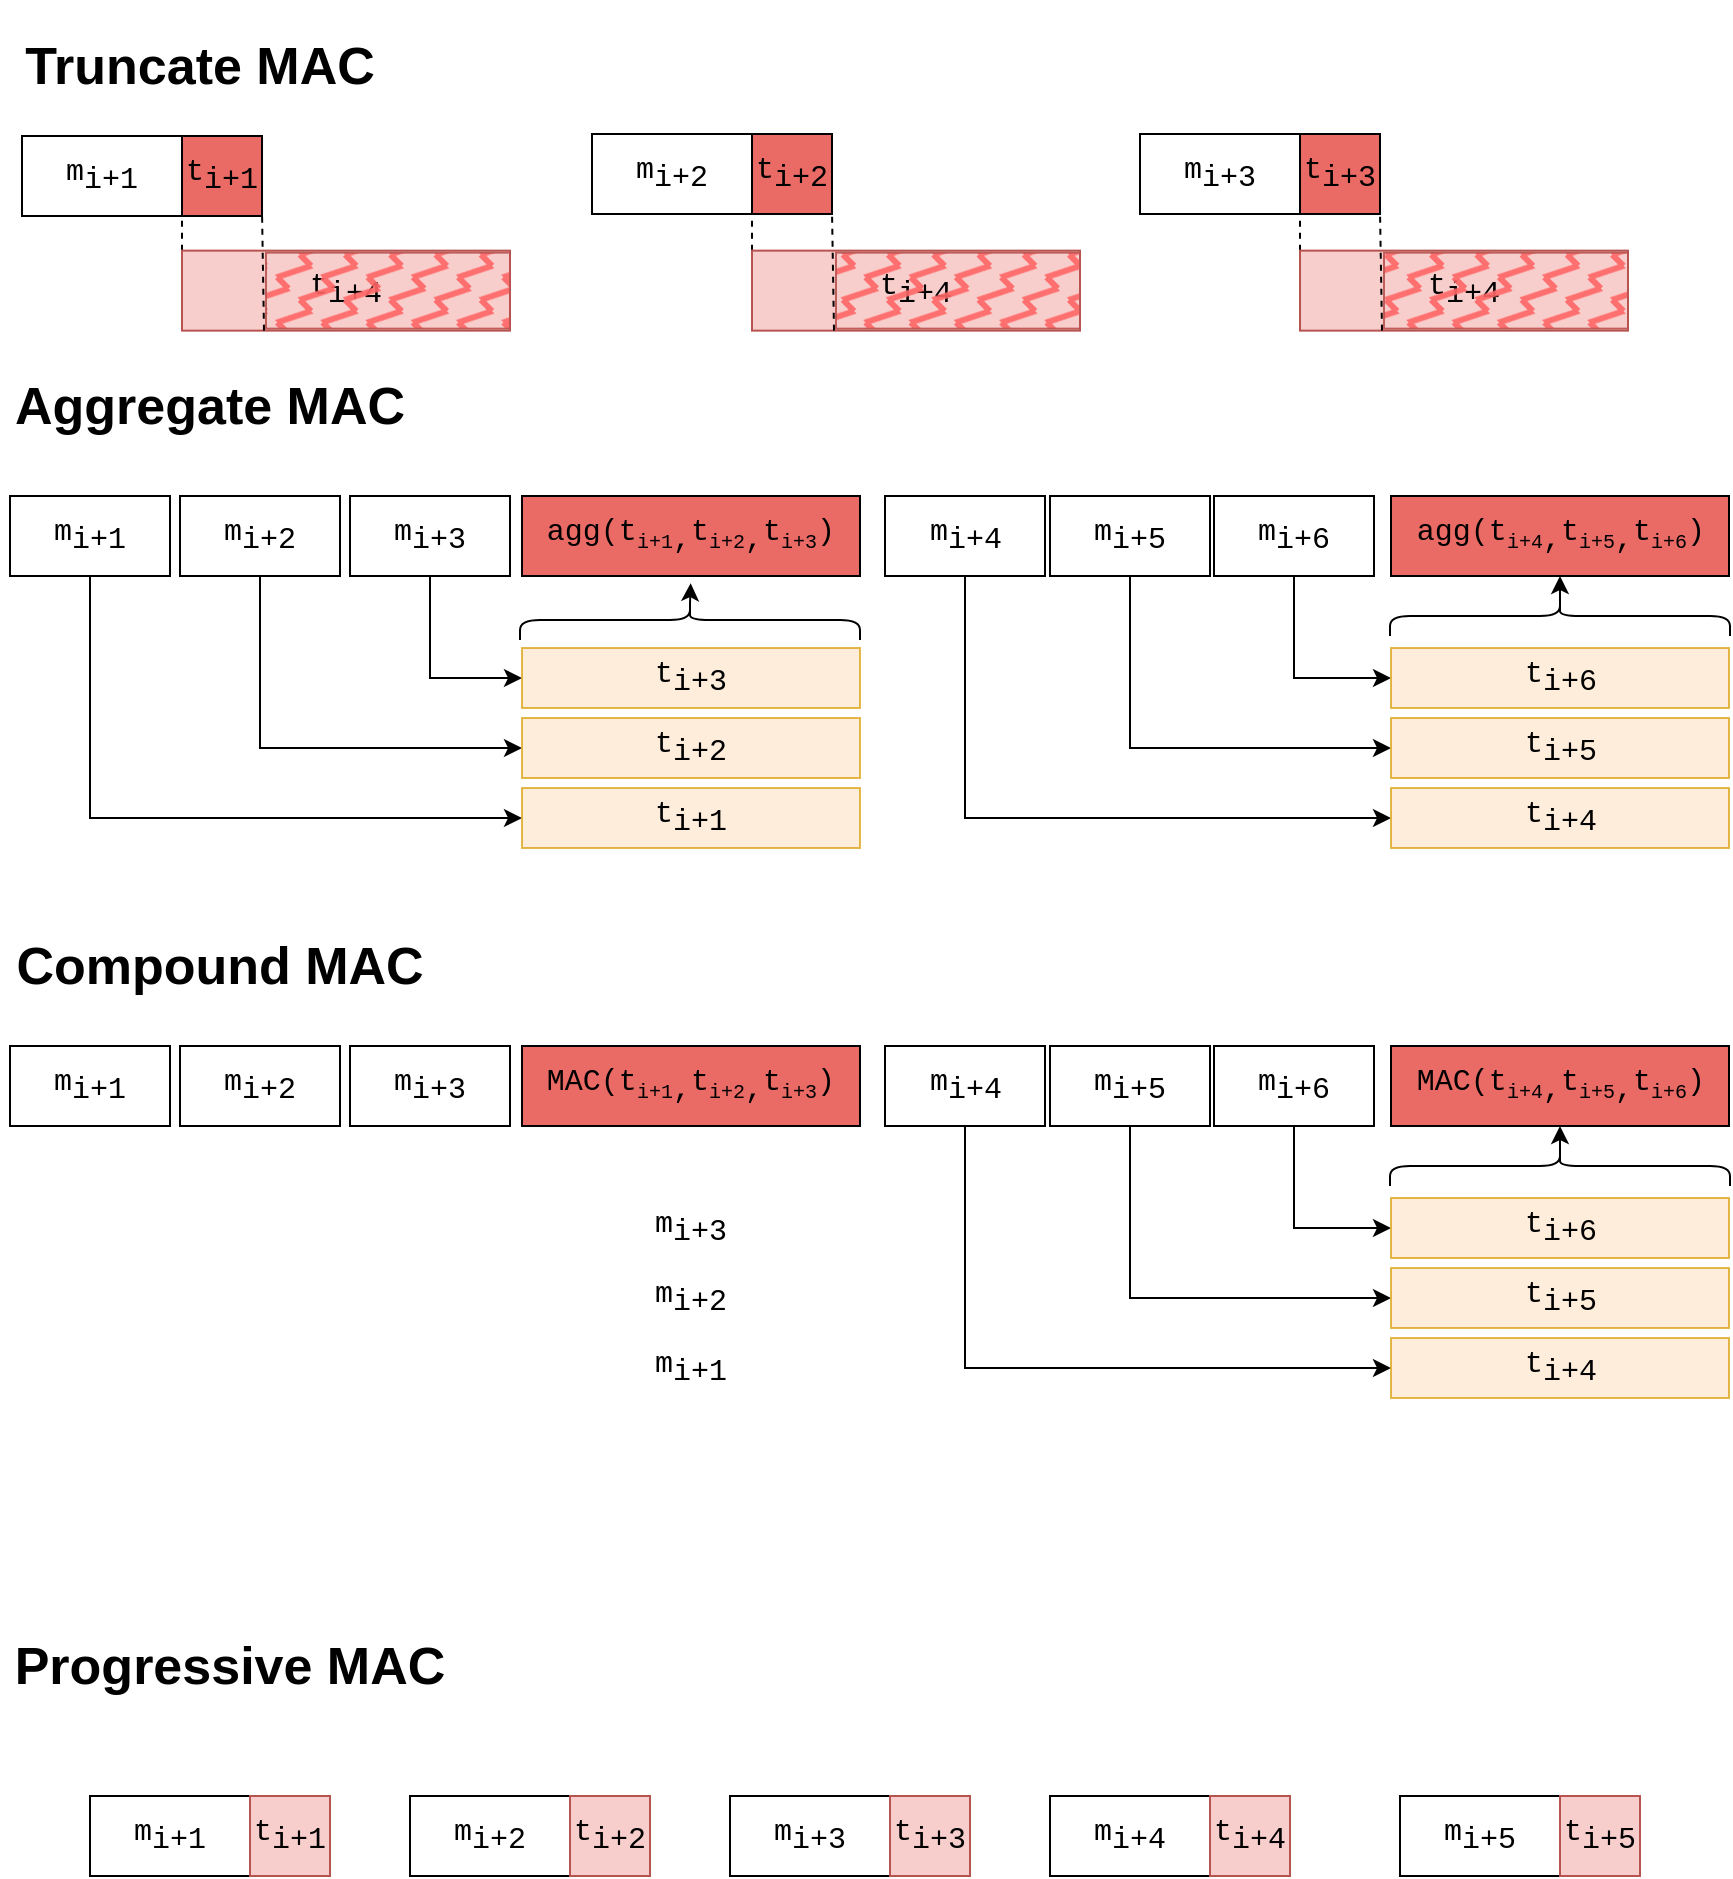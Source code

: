 <mxfile version="24.4.4" type="github">
  <diagram name="Page-1" id="5vq4HKyh1jyDOqxMfQYT">
    <mxGraphModel dx="1036" dy="595" grid="1" gridSize="10" guides="1" tooltips="1" connect="1" arrows="1" fold="1" page="1" pageScale="1" pageWidth="850" pageHeight="1100" math="0" shadow="0">
      <root>
        <mxCell id="0" />
        <mxCell id="1" parent="0" />
        <mxCell id="7LfN_9OkxTcba98f9i6o-1" value="m&lt;sub style=&quot;font-size: 15px;&quot;&gt;i+2&lt;/sub&gt;" style="rounded=0;whiteSpace=wrap;html=1;fontFamily=Courier New;fontSize=15;strokeWidth=1;strokeColor=default;fontStyle=0;fillColor=none;" parent="1" vertex="1">
          <mxGeometry x="205" y="900" width="80" height="40" as="geometry" />
        </mxCell>
        <mxCell id="7LfN_9OkxTcba98f9i6o-8" value="t&lt;sub style=&quot;font-size: 15px;&quot;&gt;i+2&lt;/sub&gt;" style="rounded=0;whiteSpace=wrap;html=1;fontFamily=Courier New;fontSize=15;fillColor=#f8cecc;strokeWidth=1;strokeColor=#b85450;fontStyle=0" parent="1" vertex="1">
          <mxGeometry x="285" y="900" width="40" height="40" as="geometry" />
        </mxCell>
        <mxCell id="7LfN_9OkxTcba98f9i6o-9" value="m&lt;sub style=&quot;font-size: 15px;&quot;&gt;i+3&lt;/sub&gt;" style="rounded=0;whiteSpace=wrap;html=1;fontFamily=Courier New;fontSize=15;strokeWidth=1;strokeColor=default;fontStyle=0;fillColor=none;" parent="1" vertex="1">
          <mxGeometry x="365" y="900" width="80" height="40" as="geometry" />
        </mxCell>
        <mxCell id="7LfN_9OkxTcba98f9i6o-10" value="t&lt;sub style=&quot;font-size: 15px;&quot;&gt;i+3&lt;/sub&gt;" style="rounded=0;whiteSpace=wrap;html=1;fontFamily=Courier New;fontSize=15;fillColor=#f8cecc;strokeColor=#b85450;" parent="1" vertex="1">
          <mxGeometry x="445" y="900" width="40" height="40" as="geometry" />
        </mxCell>
        <mxCell id="7LfN_9OkxTcba98f9i6o-11" value="m&lt;sub style=&quot;font-size: 15px;&quot;&gt;i+4&lt;/sub&gt;" style="rounded=0;whiteSpace=wrap;html=1;fontFamily=Courier New;fontSize=15;" parent="1" vertex="1">
          <mxGeometry x="525" y="900" width="80" height="40" as="geometry" />
        </mxCell>
        <mxCell id="7LfN_9OkxTcba98f9i6o-13" value="m&lt;sub style=&quot;font-size: 15px;&quot;&gt;i+5&lt;/sub&gt;" style="rounded=0;whiteSpace=wrap;html=1;fontFamily=Courier New;fontSize=15;" parent="1" vertex="1">
          <mxGeometry x="700" y="900" width="80" height="40" as="geometry" />
        </mxCell>
        <mxCell id="7LfN_9OkxTcba98f9i6o-15" value="m&lt;sub style=&quot;font-size: 15px;&quot;&gt;i+1&lt;/sub&gt;" style="rounded=0;whiteSpace=wrap;html=1;fontFamily=Courier New;fontSize=15;strokeWidth=1;strokeColor=default;fontStyle=0;fillColor=none;" parent="1" vertex="1">
          <mxGeometry x="45" y="900" width="80" height="40" as="geometry" />
        </mxCell>
        <mxCell id="7LfN_9OkxTcba98f9i6o-16" value="&lt;span style=&quot;color: rgb(0, 0, 0); font-size: 15px; font-style: normal; font-variant-ligatures: normal; font-variant-caps: normal; letter-spacing: normal; orphans: 2; text-align: center; text-indent: 0px; text-transform: none; widows: 2; word-spacing: 0px; -webkit-text-stroke-width: 0px; white-space: normal; text-decoration-thickness: initial; text-decoration-style: initial; text-decoration-color: initial; float: none; display: inline !important;&quot;&gt;t&lt;/span&gt;&lt;sub style=&quot;forced-color-adjust: none; color: rgb(0, 0, 0); font-style: normal; font-variant-ligatures: normal; font-variant-caps: normal; letter-spacing: normal; orphans: 2; text-align: center; text-indent: 0px; text-transform: none; widows: 2; word-spacing: 0px; -webkit-text-stroke-width: 0px; white-space: normal; text-decoration-thickness: initial; text-decoration-style: initial; text-decoration-color: initial; font-size: 15px;&quot;&gt;i+1&lt;/sub&gt;" style="rounded=0;whiteSpace=wrap;html=1;fontFamily=Courier New;fontSize=15;labelBackgroundColor=none;fillColor=#f8cecc;strokeWidth=1;strokeColor=#b85450;fontStyle=0" parent="1" vertex="1">
          <mxGeometry x="125" y="900" width="40" height="40" as="geometry" />
        </mxCell>
        <mxCell id="R5h9vcgwqC-V3kslJ7xL-3" style="edgeStyle=orthogonalEdgeStyle;rounded=0;orthogonalLoop=1;jettySize=auto;html=1;exitX=0.5;exitY=1;exitDx=0;exitDy=0;entryX=0;entryY=0.5;entryDx=0;entryDy=0;" edge="1" parent="1" source="7LfN_9OkxTcba98f9i6o-64" target="7LfN_9OkxTcba98f9i6o-190">
          <mxGeometry relative="1" as="geometry" />
        </mxCell>
        <mxCell id="7LfN_9OkxTcba98f9i6o-64" value="m&lt;sub style=&quot;font-size: 15px;&quot;&gt;i+2&lt;/sub&gt;" style="rounded=0;whiteSpace=wrap;html=1;fontFamily=Courier New;fontSize=15;strokeWidth=1;strokeColor=default;fontStyle=0;fillColor=none;" parent="1" vertex="1">
          <mxGeometry x="90" y="250" width="80" height="40" as="geometry" />
        </mxCell>
        <mxCell id="R5h9vcgwqC-V3kslJ7xL-4" style="edgeStyle=orthogonalEdgeStyle;rounded=0;orthogonalLoop=1;jettySize=auto;html=1;exitX=0.5;exitY=1;exitDx=0;exitDy=0;entryX=0;entryY=0.5;entryDx=0;entryDy=0;" edge="1" parent="1" source="7LfN_9OkxTcba98f9i6o-66" target="7LfN_9OkxTcba98f9i6o-189">
          <mxGeometry relative="1" as="geometry" />
        </mxCell>
        <mxCell id="7LfN_9OkxTcba98f9i6o-66" value="m&lt;sub style=&quot;font-size: 15px;&quot;&gt;i+3&lt;/sub&gt;" style="rounded=0;whiteSpace=wrap;html=1;fontFamily=Courier New;fontSize=15;strokeWidth=1;strokeColor=default;fontStyle=0;fillColor=none;" parent="1" vertex="1">
          <mxGeometry x="175" y="250" width="80" height="40" as="geometry" />
        </mxCell>
        <mxCell id="7LfN_9OkxTcba98f9i6o-67" value="agg(t&lt;sub style=&quot;&quot;&gt;&lt;font style=&quot;font-size: 10px;&quot;&gt;i+1&lt;/font&gt;&lt;/sub&gt;&lt;sub style=&quot;font-size: 15px;&quot;&gt;,&lt;/sub&gt;&lt;span style=&quot;background-color: initial;&quot;&gt;t&lt;/span&gt;&lt;sub style=&quot;background-color: initial;&quot;&gt;&lt;font style=&quot;font-size: 10px;&quot;&gt;i+2&lt;/font&gt;&lt;/sub&gt;&lt;sub style=&quot;background-color: initial; font-size: 15px;&quot;&gt;,&lt;/sub&gt;&lt;span style=&quot;background-color: initial;&quot;&gt;t&lt;/span&gt;&lt;sub style=&quot;background-color: initial;&quot;&gt;&lt;font style=&quot;font-size: 10px;&quot;&gt;i+3&lt;/font&gt;&lt;/sub&gt;&lt;span style=&quot;background-color: initial;&quot;&gt;)&lt;/span&gt;" style="rounded=0;whiteSpace=wrap;html=1;fontFamily=Courier New;fontSize=15;fillColor=#EA6B66;" parent="1" vertex="1">
          <mxGeometry x="261" y="250" width="169" height="40" as="geometry" />
        </mxCell>
        <mxCell id="R5h9vcgwqC-V3kslJ7xL-15" style="edgeStyle=orthogonalEdgeStyle;rounded=0;orthogonalLoop=1;jettySize=auto;html=1;exitX=0.5;exitY=1;exitDx=0;exitDy=0;entryX=0;entryY=0.5;entryDx=0;entryDy=0;" edge="1" parent="1" source="7LfN_9OkxTcba98f9i6o-68" target="R5h9vcgwqC-V3kslJ7xL-13">
          <mxGeometry relative="1" as="geometry" />
        </mxCell>
        <mxCell id="7LfN_9OkxTcba98f9i6o-68" value="m&lt;sub style=&quot;font-size: 15px;&quot;&gt;i+4&lt;/sub&gt;" style="rounded=0;whiteSpace=wrap;html=1;fontFamily=Courier New;fontSize=15;" parent="1" vertex="1">
          <mxGeometry x="442.5" y="250" width="80" height="40" as="geometry" />
        </mxCell>
        <mxCell id="R5h9vcgwqC-V3kslJ7xL-16" style="edgeStyle=orthogonalEdgeStyle;rounded=0;orthogonalLoop=1;jettySize=auto;html=1;exitX=0.5;exitY=1;exitDx=0;exitDy=0;entryX=0;entryY=0.5;entryDx=0;entryDy=0;" edge="1" parent="1" source="7LfN_9OkxTcba98f9i6o-69" target="R5h9vcgwqC-V3kslJ7xL-12">
          <mxGeometry relative="1" as="geometry" />
        </mxCell>
        <mxCell id="7LfN_9OkxTcba98f9i6o-69" value="m&lt;sub style=&quot;font-size: 15px;&quot;&gt;i+5&lt;/sub&gt;" style="rounded=0;whiteSpace=wrap;html=1;fontFamily=Courier New;fontSize=15;" parent="1" vertex="1">
          <mxGeometry x="525" y="250" width="80" height="40" as="geometry" />
        </mxCell>
        <mxCell id="R5h9vcgwqC-V3kslJ7xL-2" style="edgeStyle=orthogonalEdgeStyle;rounded=0;orthogonalLoop=1;jettySize=auto;html=1;exitX=0.5;exitY=1;exitDx=0;exitDy=0;entryX=0;entryY=0.5;entryDx=0;entryDy=0;" edge="1" parent="1" source="7LfN_9OkxTcba98f9i6o-70" target="7LfN_9OkxTcba98f9i6o-191">
          <mxGeometry relative="1" as="geometry" />
        </mxCell>
        <mxCell id="7LfN_9OkxTcba98f9i6o-70" value="m&lt;sub style=&quot;font-size: 15px;&quot;&gt;i+1&lt;/sub&gt;" style="rounded=0;whiteSpace=wrap;html=1;fontFamily=Courier New;fontSize=15;strokeWidth=1;strokeColor=default;fontStyle=0;fillColor=none;" parent="1" vertex="1">
          <mxGeometry x="5" y="250" width="80" height="40" as="geometry" />
        </mxCell>
        <mxCell id="R5h9vcgwqC-V3kslJ7xL-17" style="edgeStyle=orthogonalEdgeStyle;rounded=0;orthogonalLoop=1;jettySize=auto;html=1;exitX=0.5;exitY=1;exitDx=0;exitDy=0;entryX=0;entryY=0.5;entryDx=0;entryDy=0;" edge="1" parent="1" source="7LfN_9OkxTcba98f9i6o-88" target="R5h9vcgwqC-V3kslJ7xL-11">
          <mxGeometry relative="1" as="geometry" />
        </mxCell>
        <mxCell id="7LfN_9OkxTcba98f9i6o-88" value="m&lt;sub style=&quot;font-size: 15px;&quot;&gt;i+6&lt;/sub&gt;" style="rounded=0;whiteSpace=wrap;html=1;fontFamily=Courier New;fontSize=15;" parent="1" vertex="1">
          <mxGeometry x="607" y="250" width="80" height="40" as="geometry" />
        </mxCell>
        <mxCell id="7LfN_9OkxTcba98f9i6o-127" value="&lt;h1&gt;Aggregate MAC&lt;/h1&gt;" style="text;html=1;align=center;verticalAlign=middle;whiteSpace=wrap;rounded=0;fontSize=13;" parent="1" vertex="1">
          <mxGeometry y="190" width="210" height="30" as="geometry" />
        </mxCell>
        <mxCell id="7LfN_9OkxTcba98f9i6o-128" value="&lt;h1&gt;Compound MAC&lt;/h1&gt;" style="text;html=1;align=center;verticalAlign=middle;whiteSpace=wrap;rounded=0;fontSize=13;" parent="1" vertex="1">
          <mxGeometry y="470" width="220" height="30" as="geometry" />
        </mxCell>
        <mxCell id="7LfN_9OkxTcba98f9i6o-130" value="&lt;h1&gt;Progressive MAC&lt;/h1&gt;" style="text;html=1;align=center;verticalAlign=middle;whiteSpace=wrap;rounded=0;fontSize=13;" parent="1" vertex="1">
          <mxGeometry y="820" width="230" height="30" as="geometry" />
        </mxCell>
        <mxCell id="7LfN_9OkxTcba98f9i6o-141" value="m&lt;sub style=&quot;font-size: 15px;&quot;&gt;i+2&lt;/sub&gt;" style="rounded=0;whiteSpace=wrap;html=1;fontFamily=Courier New;fontSize=15;fontStyle=0;strokeWidth=1;strokeColor=default;fillColor=none;" parent="1" vertex="1">
          <mxGeometry x="296" y="69" width="80" height="40" as="geometry" />
        </mxCell>
        <mxCell id="7LfN_9OkxTcba98f9i6o-142" value="t&lt;sub style=&quot;font-size: 15px;&quot;&gt;i+2&lt;/sub&gt;" style="rounded=0;whiteSpace=wrap;html=1;fontFamily=Courier New;fontSize=15;fillColor=#EA6B66;fontStyle=0;strokeWidth=1;strokeColor=default;" parent="1" vertex="1">
          <mxGeometry x="376" y="69" width="40" height="40" as="geometry" />
        </mxCell>
        <mxCell id="7LfN_9OkxTcba98f9i6o-143" value="m&lt;sub style=&quot;font-size: 15px;&quot;&gt;i+3&lt;/sub&gt;" style="rounded=0;whiteSpace=wrap;html=1;fontFamily=Courier New;fontSize=15;fontStyle=0;strokeWidth=1;strokeColor=default;fillColor=none;" parent="1" vertex="1">
          <mxGeometry x="570" y="69" width="80" height="40" as="geometry" />
        </mxCell>
        <mxCell id="7LfN_9OkxTcba98f9i6o-144" value="t&lt;sub style=&quot;font-size: 15px;&quot;&gt;i+3&lt;/sub&gt;" style="rounded=0;whiteSpace=wrap;html=1;fontFamily=Courier New;fontSize=15;fillColor=#EA6B66;fontStyle=0;strokeWidth=1;strokeColor=default;" parent="1" vertex="1">
          <mxGeometry x="650" y="69" width="40" height="40" as="geometry" />
        </mxCell>
        <mxCell id="7LfN_9OkxTcba98f9i6o-148" value="m&lt;sub style=&quot;font-size: 15px;&quot;&gt;i+1&lt;/sub&gt;" style="rounded=0;whiteSpace=wrap;html=1;fontFamily=Courier New;fontSize=15;" parent="1" vertex="1">
          <mxGeometry x="11" y="70" width="80" height="40" as="geometry" />
        </mxCell>
        <mxCell id="7LfN_9OkxTcba98f9i6o-149" value="&lt;span style=&quot;color: rgb(0, 0, 0); font-size: 15px; font-style: normal; font-variant-ligatures: normal; font-variant-caps: normal; font-weight: 400; letter-spacing: normal; orphans: 2; text-align: center; text-indent: 0px; text-transform: none; widows: 2; word-spacing: 0px; -webkit-text-stroke-width: 0px; white-space: normal; text-decoration-thickness: initial; text-decoration-style: initial; text-decoration-color: initial; float: none; display: inline !important;&quot;&gt;t&lt;/span&gt;&lt;sub style=&quot;forced-color-adjust: none; color: rgb(0, 0, 0); font-style: normal; font-variant-ligatures: normal; font-variant-caps: normal; font-weight: 400; letter-spacing: normal; orphans: 2; text-align: center; text-indent: 0px; text-transform: none; widows: 2; word-spacing: 0px; -webkit-text-stroke-width: 0px; white-space: normal; text-decoration-thickness: initial; text-decoration-style: initial; text-decoration-color: initial; font-size: 15px;&quot;&gt;i+1&lt;/sub&gt;" style="rounded=0;whiteSpace=wrap;html=1;fontFamily=Courier New;fontSize=15;labelBackgroundColor=none;fillColor=#EA6B66;strokeColor=default;" parent="1" vertex="1">
          <mxGeometry x="91" y="70" width="40" height="40" as="geometry" />
        </mxCell>
        <mxCell id="7LfN_9OkxTcba98f9i6o-152" value="&lt;h1&gt;Truncate MAC&lt;/h1&gt;" style="text;html=1;align=center;verticalAlign=middle;whiteSpace=wrap;rounded=0;fontSize=13;" parent="1" vertex="1">
          <mxGeometry y="20" width="200" height="30" as="geometry" />
        </mxCell>
        <mxCell id="7LfN_9OkxTcba98f9i6o-189" value="t&lt;sub style=&quot;font-size: 15px;&quot;&gt;i+3&lt;/sub&gt;" style="rounded=0;whiteSpace=wrap;html=1;fontFamily=Courier New;fontSize=15;fillColor=#ffe6cc;rotation=0;opacity=70;strokeColor=#d79b00;" parent="1" vertex="1">
          <mxGeometry x="261" y="326" width="169" height="30" as="geometry" />
        </mxCell>
        <mxCell id="7LfN_9OkxTcba98f9i6o-190" value="t&lt;sub style=&quot;font-size: 15px;&quot;&gt;i+2&lt;/sub&gt;" style="rounded=0;whiteSpace=wrap;html=1;fontFamily=Courier New;fontSize=15;fillColor=#ffe6cc;rotation=0;opacity=70;strokeColor=#d79b00;" parent="1" vertex="1">
          <mxGeometry x="261" y="361" width="169" height="30" as="geometry" />
        </mxCell>
        <mxCell id="7LfN_9OkxTcba98f9i6o-191" value="t&lt;sub style=&quot;font-size: 15px;&quot;&gt;i+1&lt;/sub&gt;" style="rounded=0;whiteSpace=wrap;html=1;fontFamily=Courier New;fontSize=15;fillColor=#ffe6cc;rotation=0;opacity=70;strokeColor=#d79b00;" parent="1" vertex="1">
          <mxGeometry x="261" y="396" width="169" height="30" as="geometry" />
        </mxCell>
        <mxCell id="7LfN_9OkxTcba98f9i6o-199" value="t&lt;sub style=&quot;font-size: 15px;&quot;&gt;i+4&lt;/sub&gt;" style="rounded=0;whiteSpace=wrap;html=1;fontFamily=Courier New;fontSize=15;fillColor=#f8cecc;strokeColor=#b85450;" parent="1" vertex="1">
          <mxGeometry x="605" y="900" width="40" height="40" as="geometry" />
        </mxCell>
        <mxCell id="7LfN_9OkxTcba98f9i6o-200" value="t&lt;sub style=&quot;font-size: 15px;&quot;&gt;i+5&lt;/sub&gt;" style="rounded=0;whiteSpace=wrap;html=1;fontFamily=Courier New;fontSize=15;fillColor=#f8cecc;strokeColor=#b85450;" parent="1" vertex="1">
          <mxGeometry x="780" y="900" width="40" height="40" as="geometry" />
        </mxCell>
        <mxCell id="R5h9vcgwqC-V3kslJ7xL-6" value="agg(t&lt;sub style=&quot;&quot;&gt;&lt;font style=&quot;font-size: 10px;&quot;&gt;i+4&lt;/font&gt;&lt;/sub&gt;&lt;sub style=&quot;font-size: 15px;&quot;&gt;,&lt;/sub&gt;&lt;span style=&quot;background-color: initial;&quot;&gt;t&lt;/span&gt;&lt;sub style=&quot;background-color: initial;&quot;&gt;&lt;font style=&quot;font-size: 10px;&quot;&gt;i+5&lt;/font&gt;&lt;/sub&gt;&lt;sub style=&quot;background-color: initial; font-size: 15px;&quot;&gt;,&lt;/sub&gt;&lt;span style=&quot;background-color: initial;&quot;&gt;t&lt;/span&gt;&lt;sub style=&quot;background-color: initial;&quot;&gt;&lt;font style=&quot;font-size: 10px;&quot;&gt;i+6&lt;/font&gt;&lt;/sub&gt;&lt;span style=&quot;background-color: initial;&quot;&gt;)&lt;/span&gt;" style="rounded=0;whiteSpace=wrap;html=1;fontFamily=Courier New;fontSize=15;fillColor=#EA6B66;" vertex="1" parent="1">
          <mxGeometry x="695.5" y="250" width="169" height="40" as="geometry" />
        </mxCell>
        <mxCell id="R5h9vcgwqC-V3kslJ7xL-11" value="t&lt;sub style=&quot;font-size: 15px;&quot;&gt;i+6&lt;/sub&gt;" style="rounded=0;whiteSpace=wrap;html=1;fontFamily=Courier New;fontSize=15;fillColor=#ffe6cc;rotation=0;opacity=70;strokeColor=#d79b00;" vertex="1" parent="1">
          <mxGeometry x="695.5" y="326" width="169" height="30" as="geometry" />
        </mxCell>
        <mxCell id="R5h9vcgwqC-V3kslJ7xL-12" value="t&lt;sub style=&quot;font-size: 15px;&quot;&gt;i+5&lt;/sub&gt;" style="rounded=0;whiteSpace=wrap;html=1;fontFamily=Courier New;fontSize=15;fillColor=#ffe6cc;rotation=0;opacity=70;strokeColor=#d79b00;" vertex="1" parent="1">
          <mxGeometry x="695.5" y="361" width="169" height="30" as="geometry" />
        </mxCell>
        <mxCell id="R5h9vcgwqC-V3kslJ7xL-13" value="t&lt;sub style=&quot;font-size: 15px;&quot;&gt;i+4&lt;/sub&gt;" style="rounded=0;whiteSpace=wrap;html=1;fontFamily=Courier New;fontSize=15;fillColor=#ffe6cc;rotation=0;opacity=70;strokeColor=#d79b00;" vertex="1" parent="1">
          <mxGeometry x="695.5" y="396" width="169" height="30" as="geometry" />
        </mxCell>
        <mxCell id="R5h9vcgwqC-V3kslJ7xL-22" value="" style="endArrow=none;dashed=1;html=1;rounded=0;exitX=0;exitY=0;exitDx=0;exitDy=0;" edge="1" parent="1">
          <mxGeometry width="50" height="50" relative="1" as="geometry">
            <mxPoint x="650" y="127.32" as="sourcePoint" />
            <mxPoint x="650" y="106.32" as="targetPoint" />
          </mxGeometry>
        </mxCell>
        <mxCell id="R5h9vcgwqC-V3kslJ7xL-23" value="&lt;span style=&quot;color: rgb(0, 0, 0); font-size: 15px; font-style: normal; font-variant-ligatures: normal; font-variant-caps: normal; font-weight: 400; letter-spacing: normal; orphans: 2; text-align: center; text-indent: 0px; text-transform: none; widows: 2; word-spacing: 0px; -webkit-text-stroke-width: 0px; white-space: normal; text-decoration-thickness: initial; text-decoration-style: initial; text-decoration-color: initial; float: none; display: inline !important;&quot;&gt;t&lt;/span&gt;&lt;sub style=&quot;forced-color-adjust: none; color: rgb(0, 0, 0); font-style: normal; font-variant-ligatures: normal; font-variant-caps: normal; font-weight: 400; letter-spacing: normal; orphans: 2; text-align: center; text-indent: 0px; text-transform: none; widows: 2; word-spacing: 0px; -webkit-text-stroke-width: 0px; white-space: normal; text-decoration-thickness: initial; text-decoration-style: initial; text-decoration-color: initial; font-size: 15px;&quot;&gt;i+4&lt;/sub&gt;" style="rounded=0;whiteSpace=wrap;html=1;fontFamily=Courier New;fontSize=15;labelBackgroundColor=none;fillColor=#f8cecc;strokeColor=#b85450;" vertex="1" parent="1">
          <mxGeometry x="650" y="127.32" width="164" height="40" as="geometry" />
        </mxCell>
        <mxCell id="R5h9vcgwqC-V3kslJ7xL-24" value="" style="endArrow=none;dashed=1;html=1;rounded=0;exitX=0.25;exitY=1;exitDx=0;exitDy=0;" edge="1" parent="1" source="R5h9vcgwqC-V3kslJ7xL-23">
          <mxGeometry width="50" height="50" relative="1" as="geometry">
            <mxPoint x="690" y="170" as="sourcePoint" />
            <mxPoint x="690" y="107.32" as="targetPoint" />
          </mxGeometry>
        </mxCell>
        <mxCell id="R5h9vcgwqC-V3kslJ7xL-25" value="" style="rounded=0;whiteSpace=wrap;html=1;strokeColor=#b85450;opacity=90;glass=0;shadow=0;fillStyle=zigzag-line;fillColor=#FF6666;" vertex="1" parent="1">
          <mxGeometry x="692" y="128.32" width="122" height="38" as="geometry" />
        </mxCell>
        <mxCell id="R5h9vcgwqC-V3kslJ7xL-26" value="" style="endArrow=none;dashed=1;html=1;rounded=0;exitX=0;exitY=0;exitDx=0;exitDy=0;" edge="1" parent="1">
          <mxGeometry width="50" height="50" relative="1" as="geometry">
            <mxPoint x="376" y="127.32" as="sourcePoint" />
            <mxPoint x="376" y="106.32" as="targetPoint" />
          </mxGeometry>
        </mxCell>
        <mxCell id="R5h9vcgwqC-V3kslJ7xL-27" value="&lt;span style=&quot;color: rgb(0, 0, 0); font-size: 15px; font-style: normal; font-variant-ligatures: normal; font-variant-caps: normal; font-weight: 400; letter-spacing: normal; orphans: 2; text-align: center; text-indent: 0px; text-transform: none; widows: 2; word-spacing: 0px; -webkit-text-stroke-width: 0px; white-space: normal; text-decoration-thickness: initial; text-decoration-style: initial; text-decoration-color: initial; float: none; display: inline !important;&quot;&gt;t&lt;/span&gt;&lt;sub style=&quot;forced-color-adjust: none; color: rgb(0, 0, 0); font-style: normal; font-variant-ligatures: normal; font-variant-caps: normal; font-weight: 400; letter-spacing: normal; orphans: 2; text-align: center; text-indent: 0px; text-transform: none; widows: 2; word-spacing: 0px; -webkit-text-stroke-width: 0px; white-space: normal; text-decoration-thickness: initial; text-decoration-style: initial; text-decoration-color: initial; font-size: 15px;&quot;&gt;i+4&lt;/sub&gt;" style="rounded=0;whiteSpace=wrap;html=1;fontFamily=Courier New;fontSize=15;labelBackgroundColor=none;fillColor=#f8cecc;strokeColor=#b85450;" vertex="1" parent="1">
          <mxGeometry x="376" y="127.32" width="164" height="40" as="geometry" />
        </mxCell>
        <mxCell id="R5h9vcgwqC-V3kslJ7xL-28" value="" style="endArrow=none;dashed=1;html=1;rounded=0;exitX=0.25;exitY=1;exitDx=0;exitDy=0;" edge="1" parent="1" source="R5h9vcgwqC-V3kslJ7xL-27">
          <mxGeometry width="50" height="50" relative="1" as="geometry">
            <mxPoint x="416" y="170" as="sourcePoint" />
            <mxPoint x="416" y="107.32" as="targetPoint" />
          </mxGeometry>
        </mxCell>
        <mxCell id="R5h9vcgwqC-V3kslJ7xL-29" value="" style="rounded=0;whiteSpace=wrap;html=1;strokeColor=#b85450;opacity=90;glass=0;shadow=0;fillStyle=zigzag-line;fillColor=#FF6666;" vertex="1" parent="1">
          <mxGeometry x="418" y="128.32" width="122" height="38" as="geometry" />
        </mxCell>
        <mxCell id="R5h9vcgwqC-V3kslJ7xL-30" value="" style="endArrow=none;dashed=1;html=1;rounded=0;exitX=0;exitY=0;exitDx=0;exitDy=0;" edge="1" parent="1">
          <mxGeometry width="50" height="50" relative="1" as="geometry">
            <mxPoint x="91" y="127.32" as="sourcePoint" />
            <mxPoint x="91" y="106.32" as="targetPoint" />
          </mxGeometry>
        </mxCell>
        <mxCell id="R5h9vcgwqC-V3kslJ7xL-31" value="&lt;span style=&quot;color: rgb(0, 0, 0); font-size: 15px; font-style: normal; font-variant-ligatures: normal; font-variant-caps: normal; font-weight: 400; letter-spacing: normal; orphans: 2; text-align: center; text-indent: 0px; text-transform: none; widows: 2; word-spacing: 0px; -webkit-text-stroke-width: 0px; white-space: normal; text-decoration-thickness: initial; text-decoration-style: initial; text-decoration-color: initial; float: none; display: inline !important;&quot;&gt;t&lt;/span&gt;&lt;sub style=&quot;forced-color-adjust: none; color: rgb(0, 0, 0); font-style: normal; font-variant-ligatures: normal; font-variant-caps: normal; font-weight: 400; letter-spacing: normal; orphans: 2; text-align: center; text-indent: 0px; text-transform: none; widows: 2; word-spacing: 0px; -webkit-text-stroke-width: 0px; white-space: normal; text-decoration-thickness: initial; text-decoration-style: initial; text-decoration-color: initial; font-size: 15px;&quot;&gt;i+4&lt;/sub&gt;" style="rounded=0;whiteSpace=wrap;html=1;fontFamily=Courier New;fontSize=15;labelBackgroundColor=none;fillColor=#f8cecc;strokeColor=#b85450;" vertex="1" parent="1">
          <mxGeometry x="91" y="127.32" width="164" height="40" as="geometry" />
        </mxCell>
        <mxCell id="R5h9vcgwqC-V3kslJ7xL-32" value="" style="endArrow=none;dashed=1;html=1;rounded=0;exitX=0.25;exitY=1;exitDx=0;exitDy=0;" edge="1" parent="1" source="R5h9vcgwqC-V3kslJ7xL-31">
          <mxGeometry width="50" height="50" relative="1" as="geometry">
            <mxPoint x="131" y="170" as="sourcePoint" />
            <mxPoint x="131" y="107.32" as="targetPoint" />
          </mxGeometry>
        </mxCell>
        <mxCell id="R5h9vcgwqC-V3kslJ7xL-33" value="" style="rounded=0;whiteSpace=wrap;html=1;strokeColor=#b85450;opacity=90;glass=0;shadow=0;fillStyle=zigzag-line;fillColor=#FF6666;" vertex="1" parent="1">
          <mxGeometry x="133" y="128.32" width="122" height="38" as="geometry" />
        </mxCell>
        <mxCell id="R5h9vcgwqC-V3kslJ7xL-34" value="" style="shape=curlyBracket;whiteSpace=wrap;html=1;rounded=1;flipH=1;labelPosition=right;verticalLabelPosition=middle;align=left;verticalAlign=middle;rotation=-90;" vertex="1" parent="1">
          <mxGeometry x="335" y="227" width="20" height="170" as="geometry" />
        </mxCell>
        <mxCell id="R5h9vcgwqC-V3kslJ7xL-35" style="edgeStyle=orthogonalEdgeStyle;rounded=0;orthogonalLoop=1;jettySize=auto;html=1;exitX=0.1;exitY=0.5;exitDx=0;exitDy=0;exitPerimeter=0;entryX=0.499;entryY=1.09;entryDx=0;entryDy=0;entryPerimeter=0;" edge="1" parent="1" source="R5h9vcgwqC-V3kslJ7xL-34" target="7LfN_9OkxTcba98f9i6o-67">
          <mxGeometry relative="1" as="geometry" />
        </mxCell>
        <mxCell id="R5h9vcgwqC-V3kslJ7xL-42" style="edgeStyle=orthogonalEdgeStyle;rounded=0;orthogonalLoop=1;jettySize=auto;html=1;exitX=0.1;exitY=0.5;exitDx=0;exitDy=0;exitPerimeter=0;" edge="1" parent="1" source="R5h9vcgwqC-V3kslJ7xL-40">
          <mxGeometry relative="1" as="geometry">
            <mxPoint x="779.988" y="290" as="targetPoint" />
          </mxGeometry>
        </mxCell>
        <mxCell id="R5h9vcgwqC-V3kslJ7xL-40" value="" style="shape=curlyBracket;whiteSpace=wrap;html=1;rounded=1;flipH=1;labelPosition=right;verticalLabelPosition=middle;align=left;verticalAlign=middle;rotation=-90;" vertex="1" parent="1">
          <mxGeometry x="770" y="225" width="20" height="170" as="geometry" />
        </mxCell>
        <mxCell id="R5h9vcgwqC-V3kslJ7xL-44" value="m&lt;sub style=&quot;font-size: 15px;&quot;&gt;i+2&lt;/sub&gt;" style="rounded=0;whiteSpace=wrap;html=1;fontFamily=Courier New;fontSize=15;strokeWidth=1;strokeColor=default;fontStyle=0;fillColor=none;" vertex="1" parent="1">
          <mxGeometry x="90" y="525" width="80" height="40" as="geometry" />
        </mxCell>
        <mxCell id="R5h9vcgwqC-V3kslJ7xL-46" value="m&lt;sub style=&quot;font-size: 15px;&quot;&gt;i+3&lt;/sub&gt;" style="rounded=0;whiteSpace=wrap;html=1;fontFamily=Courier New;fontSize=15;strokeWidth=1;strokeColor=default;fontStyle=0;fillColor=none;" vertex="1" parent="1">
          <mxGeometry x="175" y="525" width="80" height="40" as="geometry" />
        </mxCell>
        <mxCell id="R5h9vcgwqC-V3kslJ7xL-47" value="MAC(t&lt;sub style=&quot;&quot;&gt;&lt;font style=&quot;font-size: 10px;&quot;&gt;i+1&lt;/font&gt;&lt;/sub&gt;&lt;sub style=&quot;font-size: 15px;&quot;&gt;,&lt;/sub&gt;&lt;span style=&quot;background-color: initial;&quot;&gt;t&lt;/span&gt;&lt;sub style=&quot;background-color: initial;&quot;&gt;&lt;font style=&quot;font-size: 10px;&quot;&gt;i+2&lt;/font&gt;&lt;/sub&gt;&lt;sub style=&quot;background-color: initial; font-size: 15px;&quot;&gt;,&lt;/sub&gt;&lt;span style=&quot;background-color: initial;&quot;&gt;t&lt;/span&gt;&lt;sub style=&quot;background-color: initial;&quot;&gt;&lt;font style=&quot;font-size: 10px;&quot;&gt;i+3&lt;/font&gt;&lt;/sub&gt;&lt;span style=&quot;background-color: initial;&quot;&gt;)&lt;/span&gt;" style="rounded=0;whiteSpace=wrap;html=1;fontFamily=Courier New;fontSize=15;fillColor=#EA6B66;" vertex="1" parent="1">
          <mxGeometry x="261" y="525" width="169" height="40" as="geometry" />
        </mxCell>
        <mxCell id="R5h9vcgwqC-V3kslJ7xL-48" style="edgeStyle=orthogonalEdgeStyle;rounded=0;orthogonalLoop=1;jettySize=auto;html=1;exitX=0.5;exitY=1;exitDx=0;exitDy=0;entryX=0;entryY=0.5;entryDx=0;entryDy=0;" edge="1" parent="1" source="R5h9vcgwqC-V3kslJ7xL-49" target="R5h9vcgwqC-V3kslJ7xL-62">
          <mxGeometry relative="1" as="geometry" />
        </mxCell>
        <mxCell id="R5h9vcgwqC-V3kslJ7xL-49" value="m&lt;sub style=&quot;font-size: 15px;&quot;&gt;i+4&lt;/sub&gt;" style="rounded=0;whiteSpace=wrap;html=1;fontFamily=Courier New;fontSize=15;" vertex="1" parent="1">
          <mxGeometry x="442.5" y="525" width="80" height="40" as="geometry" />
        </mxCell>
        <mxCell id="R5h9vcgwqC-V3kslJ7xL-50" style="edgeStyle=orthogonalEdgeStyle;rounded=0;orthogonalLoop=1;jettySize=auto;html=1;exitX=0.5;exitY=1;exitDx=0;exitDy=0;entryX=0;entryY=0.5;entryDx=0;entryDy=0;" edge="1" parent="1" source="R5h9vcgwqC-V3kslJ7xL-51" target="R5h9vcgwqC-V3kslJ7xL-61">
          <mxGeometry relative="1" as="geometry" />
        </mxCell>
        <mxCell id="R5h9vcgwqC-V3kslJ7xL-51" value="m&lt;sub style=&quot;font-size: 15px;&quot;&gt;i+5&lt;/sub&gt;" style="rounded=0;whiteSpace=wrap;html=1;fontFamily=Courier New;fontSize=15;" vertex="1" parent="1">
          <mxGeometry x="525" y="525" width="80" height="40" as="geometry" />
        </mxCell>
        <mxCell id="R5h9vcgwqC-V3kslJ7xL-53" value="m&lt;sub style=&quot;font-size: 15px;&quot;&gt;i+1&lt;/sub&gt;" style="rounded=0;whiteSpace=wrap;html=1;fontFamily=Courier New;fontSize=15;strokeWidth=1;strokeColor=default;fontStyle=0;fillColor=none;" vertex="1" parent="1">
          <mxGeometry x="5" y="525" width="80" height="40" as="geometry" />
        </mxCell>
        <mxCell id="R5h9vcgwqC-V3kslJ7xL-54" style="edgeStyle=orthogonalEdgeStyle;rounded=0;orthogonalLoop=1;jettySize=auto;html=1;exitX=0.5;exitY=1;exitDx=0;exitDy=0;entryX=0;entryY=0.5;entryDx=0;entryDy=0;" edge="1" parent="1" source="R5h9vcgwqC-V3kslJ7xL-55" target="R5h9vcgwqC-V3kslJ7xL-60">
          <mxGeometry relative="1" as="geometry" />
        </mxCell>
        <mxCell id="R5h9vcgwqC-V3kslJ7xL-55" value="m&lt;sub style=&quot;font-size: 15px;&quot;&gt;i+6&lt;/sub&gt;" style="rounded=0;whiteSpace=wrap;html=1;fontFamily=Courier New;fontSize=15;" vertex="1" parent="1">
          <mxGeometry x="607" y="525" width="80" height="40" as="geometry" />
        </mxCell>
        <mxCell id="R5h9vcgwqC-V3kslJ7xL-56" value="m&lt;sub style=&quot;font-size: 15px;&quot;&gt;i+3&lt;/sub&gt;" style="rounded=0;whiteSpace=wrap;html=1;fontFamily=Courier New;fontSize=15;fillColor=none;rotation=0;opacity=70;strokeColor=#FFFFFF;fontColor=default;" vertex="1" parent="1">
          <mxGeometry x="261" y="601" width="169" height="30" as="geometry" />
        </mxCell>
        <mxCell id="R5h9vcgwqC-V3kslJ7xL-57" value="m&lt;sub style=&quot;font-size: 15px;&quot;&gt;i+2&lt;/sub&gt;" style="rounded=0;whiteSpace=wrap;html=1;fontFamily=Courier New;fontSize=15;fillColor=none;rotation=0;opacity=70;strokeColor=#FFFFFF;fontColor=default;" vertex="1" parent="1">
          <mxGeometry x="261" y="636" width="169" height="30" as="geometry" />
        </mxCell>
        <mxCell id="R5h9vcgwqC-V3kslJ7xL-58" value="m&lt;sub style=&quot;font-size: 15px;&quot;&gt;i+1&lt;/sub&gt;" style="rounded=0;whiteSpace=wrap;html=1;fontFamily=Courier New;fontSize=15;fillColor=none;rotation=0;opacity=70;strokeColor=#FFFFFF;fontColor=default;" vertex="1" parent="1">
          <mxGeometry x="261" y="671" width="169" height="30" as="geometry" />
        </mxCell>
        <mxCell id="R5h9vcgwqC-V3kslJ7xL-59" value="MAC(t&lt;sub style=&quot;&quot;&gt;&lt;font style=&quot;font-size: 10px;&quot;&gt;i+4&lt;/font&gt;&lt;/sub&gt;&lt;sub style=&quot;font-size: 15px;&quot;&gt;,&lt;/sub&gt;&lt;span style=&quot;background-color: initial;&quot;&gt;t&lt;/span&gt;&lt;sub style=&quot;background-color: initial;&quot;&gt;&lt;font style=&quot;font-size: 10px;&quot;&gt;i+5&lt;/font&gt;&lt;/sub&gt;&lt;sub style=&quot;background-color: initial; font-size: 15px;&quot;&gt;,&lt;/sub&gt;&lt;span style=&quot;background-color: initial;&quot;&gt;t&lt;/span&gt;&lt;sub style=&quot;background-color: initial;&quot;&gt;&lt;font style=&quot;font-size: 10px;&quot;&gt;i+6&lt;/font&gt;&lt;/sub&gt;&lt;span style=&quot;background-color: initial;&quot;&gt;)&lt;/span&gt;" style="rounded=0;whiteSpace=wrap;html=1;fontFamily=Courier New;fontSize=15;fillColor=#EA6B66;" vertex="1" parent="1">
          <mxGeometry x="695.5" y="525" width="169" height="40" as="geometry" />
        </mxCell>
        <mxCell id="R5h9vcgwqC-V3kslJ7xL-60" value="t&lt;sub style=&quot;font-size: 15px;&quot;&gt;i+6&lt;/sub&gt;" style="rounded=0;whiteSpace=wrap;html=1;fontFamily=Courier New;fontSize=15;fillColor=#ffe6cc;rotation=0;opacity=70;strokeColor=#d79b00;" vertex="1" parent="1">
          <mxGeometry x="695.5" y="601" width="169" height="30" as="geometry" />
        </mxCell>
        <mxCell id="R5h9vcgwqC-V3kslJ7xL-61" value="t&lt;sub style=&quot;font-size: 15px;&quot;&gt;i+5&lt;/sub&gt;" style="rounded=0;whiteSpace=wrap;html=1;fontFamily=Courier New;fontSize=15;fillColor=#ffe6cc;rotation=0;opacity=70;strokeColor=#d79b00;" vertex="1" parent="1">
          <mxGeometry x="695.5" y="636" width="169" height="30" as="geometry" />
        </mxCell>
        <mxCell id="R5h9vcgwqC-V3kslJ7xL-62" value="t&lt;sub style=&quot;font-size: 15px;&quot;&gt;i+4&lt;/sub&gt;" style="rounded=0;whiteSpace=wrap;html=1;fontFamily=Courier New;fontSize=15;fillColor=#ffe6cc;rotation=0;opacity=70;strokeColor=#d79b00;" vertex="1" parent="1">
          <mxGeometry x="695.5" y="671" width="169" height="30" as="geometry" />
        </mxCell>
        <mxCell id="R5h9vcgwqC-V3kslJ7xL-65" style="edgeStyle=orthogonalEdgeStyle;rounded=0;orthogonalLoop=1;jettySize=auto;html=1;exitX=0.1;exitY=0.5;exitDx=0;exitDy=0;exitPerimeter=0;" edge="1" parent="1" source="R5h9vcgwqC-V3kslJ7xL-66">
          <mxGeometry relative="1" as="geometry">
            <mxPoint x="779.988" y="565" as="targetPoint" />
          </mxGeometry>
        </mxCell>
        <mxCell id="R5h9vcgwqC-V3kslJ7xL-66" value="" style="shape=curlyBracket;whiteSpace=wrap;html=1;rounded=1;flipH=1;labelPosition=right;verticalLabelPosition=middle;align=left;verticalAlign=middle;rotation=-90;" vertex="1" parent="1">
          <mxGeometry x="770" y="500" width="20" height="170" as="geometry" />
        </mxCell>
      </root>
    </mxGraphModel>
  </diagram>
</mxfile>
